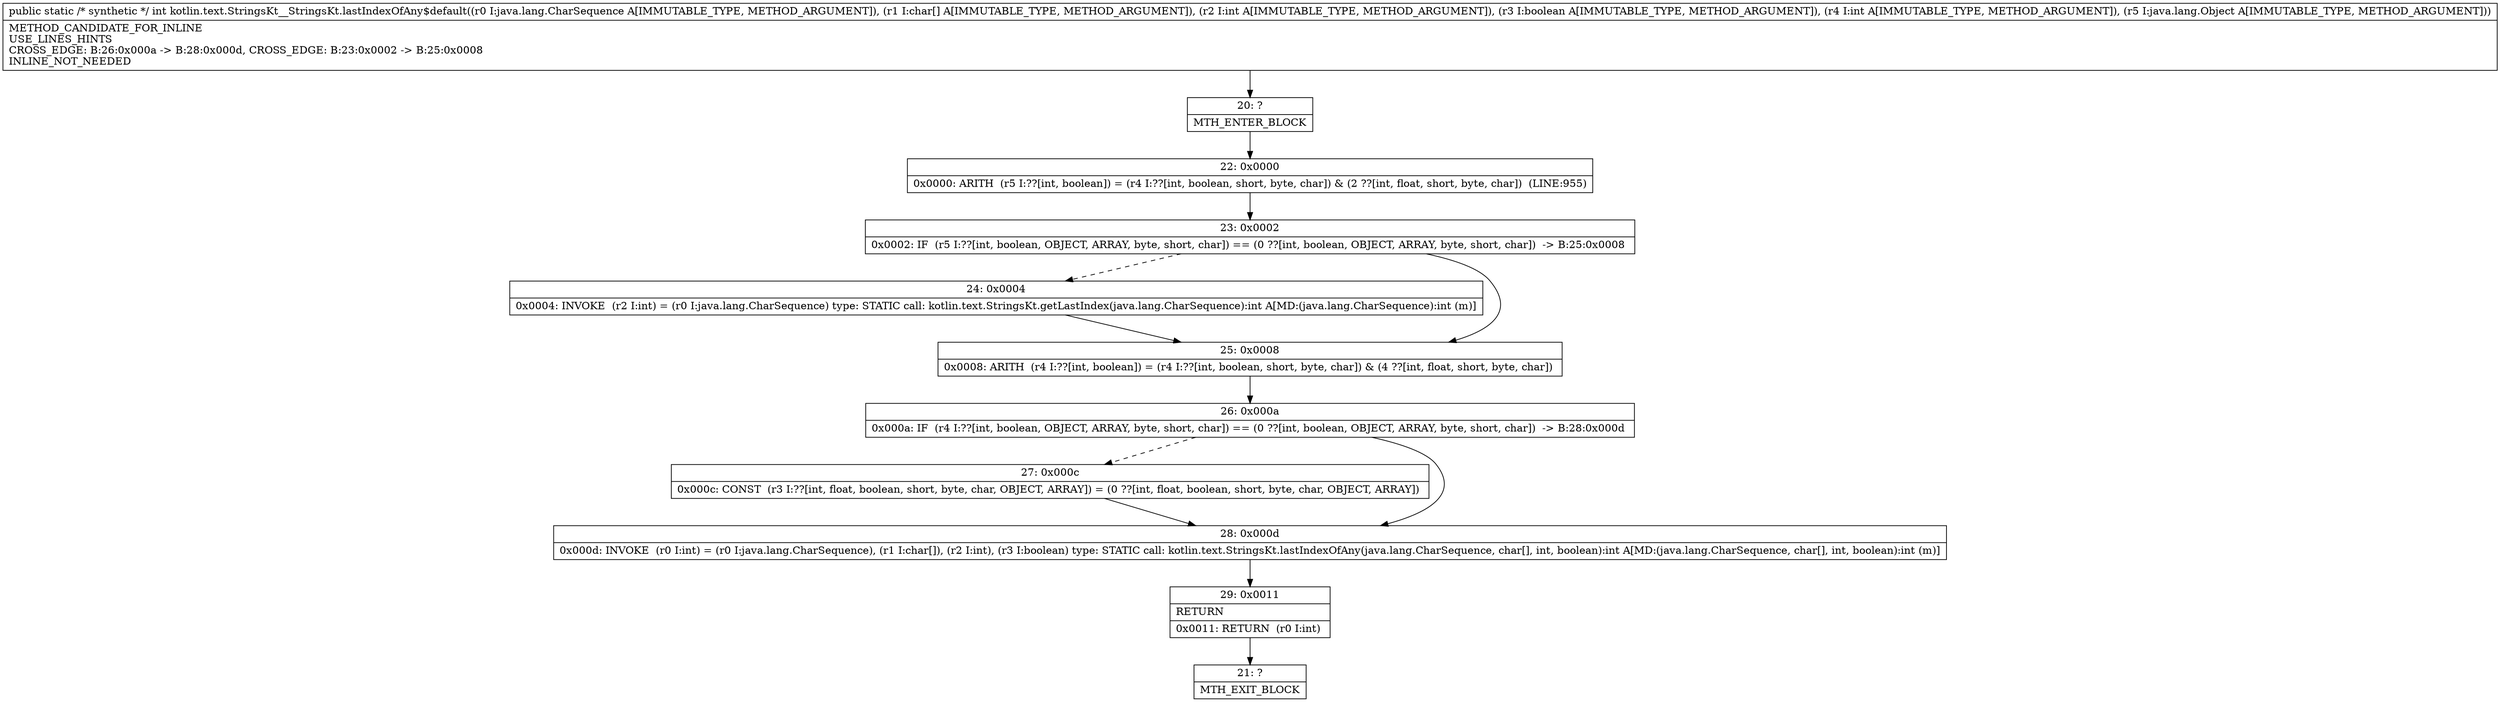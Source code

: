 digraph "CFG forkotlin.text.StringsKt__StringsKt.lastIndexOfAny$default(Ljava\/lang\/CharSequence;[CIZILjava\/lang\/Object;)I" {
Node_20 [shape=record,label="{20\:\ ?|MTH_ENTER_BLOCK\l}"];
Node_22 [shape=record,label="{22\:\ 0x0000|0x0000: ARITH  (r5 I:??[int, boolean]) = (r4 I:??[int, boolean, short, byte, char]) & (2 ??[int, float, short, byte, char])  (LINE:955)\l}"];
Node_23 [shape=record,label="{23\:\ 0x0002|0x0002: IF  (r5 I:??[int, boolean, OBJECT, ARRAY, byte, short, char]) == (0 ??[int, boolean, OBJECT, ARRAY, byte, short, char])  \-\> B:25:0x0008 \l}"];
Node_24 [shape=record,label="{24\:\ 0x0004|0x0004: INVOKE  (r2 I:int) = (r0 I:java.lang.CharSequence) type: STATIC call: kotlin.text.StringsKt.getLastIndex(java.lang.CharSequence):int A[MD:(java.lang.CharSequence):int (m)]\l}"];
Node_25 [shape=record,label="{25\:\ 0x0008|0x0008: ARITH  (r4 I:??[int, boolean]) = (r4 I:??[int, boolean, short, byte, char]) & (4 ??[int, float, short, byte, char]) \l}"];
Node_26 [shape=record,label="{26\:\ 0x000a|0x000a: IF  (r4 I:??[int, boolean, OBJECT, ARRAY, byte, short, char]) == (0 ??[int, boolean, OBJECT, ARRAY, byte, short, char])  \-\> B:28:0x000d \l}"];
Node_27 [shape=record,label="{27\:\ 0x000c|0x000c: CONST  (r3 I:??[int, float, boolean, short, byte, char, OBJECT, ARRAY]) = (0 ??[int, float, boolean, short, byte, char, OBJECT, ARRAY]) \l}"];
Node_28 [shape=record,label="{28\:\ 0x000d|0x000d: INVOKE  (r0 I:int) = (r0 I:java.lang.CharSequence), (r1 I:char[]), (r2 I:int), (r3 I:boolean) type: STATIC call: kotlin.text.StringsKt.lastIndexOfAny(java.lang.CharSequence, char[], int, boolean):int A[MD:(java.lang.CharSequence, char[], int, boolean):int (m)]\l}"];
Node_29 [shape=record,label="{29\:\ 0x0011|RETURN\l|0x0011: RETURN  (r0 I:int) \l}"];
Node_21 [shape=record,label="{21\:\ ?|MTH_EXIT_BLOCK\l}"];
MethodNode[shape=record,label="{public static \/* synthetic *\/ int kotlin.text.StringsKt__StringsKt.lastIndexOfAny$default((r0 I:java.lang.CharSequence A[IMMUTABLE_TYPE, METHOD_ARGUMENT]), (r1 I:char[] A[IMMUTABLE_TYPE, METHOD_ARGUMENT]), (r2 I:int A[IMMUTABLE_TYPE, METHOD_ARGUMENT]), (r3 I:boolean A[IMMUTABLE_TYPE, METHOD_ARGUMENT]), (r4 I:int A[IMMUTABLE_TYPE, METHOD_ARGUMENT]), (r5 I:java.lang.Object A[IMMUTABLE_TYPE, METHOD_ARGUMENT]))  | METHOD_CANDIDATE_FOR_INLINE\lUSE_LINES_HINTS\lCROSS_EDGE: B:26:0x000a \-\> B:28:0x000d, CROSS_EDGE: B:23:0x0002 \-\> B:25:0x0008\lINLINE_NOT_NEEDED\l}"];
MethodNode -> Node_20;Node_20 -> Node_22;
Node_22 -> Node_23;
Node_23 -> Node_24[style=dashed];
Node_23 -> Node_25;
Node_24 -> Node_25;
Node_25 -> Node_26;
Node_26 -> Node_27[style=dashed];
Node_26 -> Node_28;
Node_27 -> Node_28;
Node_28 -> Node_29;
Node_29 -> Node_21;
}

